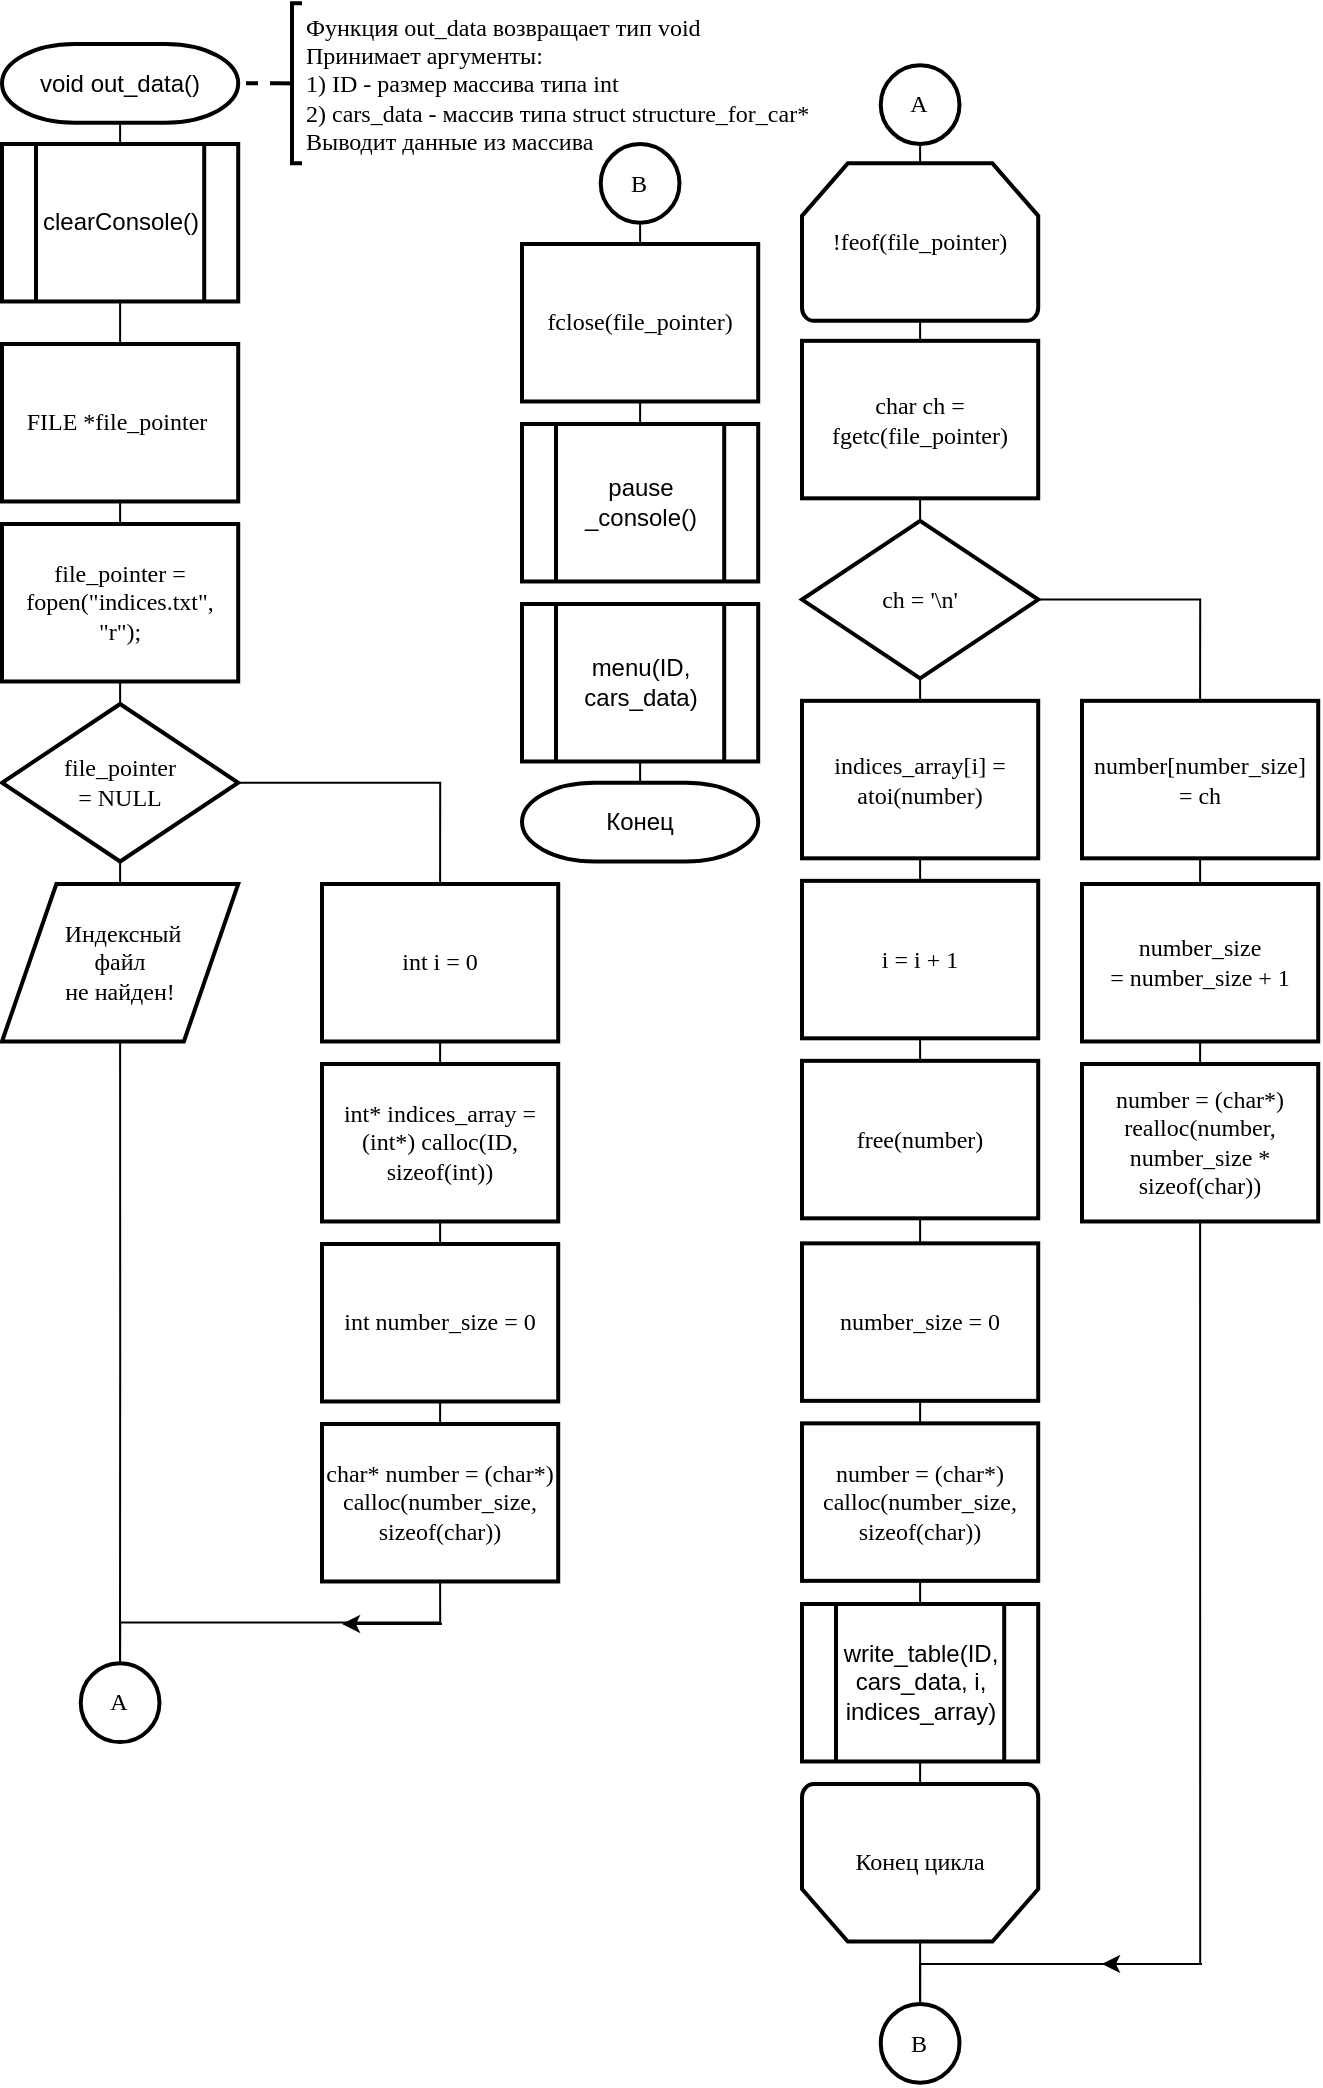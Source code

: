 <mxfile version="13.0.3" type="device"><diagram id="lzNbrWJd5hkWTqnXvwDQ" name="Страница 1"><mxGraphModel dx="852" dy="494" grid="1" gridSize="10" guides="1" tooltips="1" connect="1" arrows="1" fold="1" page="1" pageScale="1" pageWidth="827" pageHeight="1169" math="0" shadow="0"><root><mxCell id="0"/><mxCell id="1" parent="0"/><mxCell id="Xa7h6adleTNgIQKHYys--44" style="edgeStyle=orthogonalEdgeStyle;rounded=0;orthogonalLoop=1;jettySize=auto;html=1;exitX=0.5;exitY=1;exitDx=0;exitDy=0;exitPerimeter=0;entryX=0.5;entryY=0;entryDx=0;entryDy=0;endArrow=none;endFill=0;fontFamily=Times New Roman;" edge="1" parent="1" source="Xa7h6adleTNgIQKHYys--1" target="Xa7h6adleTNgIQKHYys--5"><mxGeometry relative="1" as="geometry"/></mxCell><mxCell id="Xa7h6adleTNgIQKHYys--1" value="void out_data()" style="strokeWidth=2;html=1;shape=mxgraph.flowchart.terminator;whiteSpace=wrap;" vertex="1" parent="1"><mxGeometry x="130" y="80" width="118.11" height="39.37" as="geometry"/></mxCell><mxCell id="Xa7h6adleTNgIQKHYys--71" style="edgeStyle=orthogonalEdgeStyle;rounded=0;orthogonalLoop=1;jettySize=auto;html=1;exitX=0;exitY=0.5;exitDx=0;exitDy=0;exitPerimeter=0;entryX=1;entryY=0.5;entryDx=0;entryDy=0;entryPerimeter=0;endArrow=none;endFill=0;fontFamily=Times New Roman;strokeWidth=2;dashed=1;" edge="1" parent="1" source="Xa7h6adleTNgIQKHYys--4" target="Xa7h6adleTNgIQKHYys--1"><mxGeometry relative="1" as="geometry"/></mxCell><mxCell id="Xa7h6adleTNgIQKHYys--4" value="&lt;div&gt;&lt;font face=&quot;Times New Roman&quot;&gt;Функция out_data возвращает тип void&lt;/font&gt;&lt;/div&gt;&lt;div&gt;&lt;font face=&quot;Times New Roman&quot;&gt;Принимает аргументы:&lt;/font&gt;&lt;/div&gt;&lt;div&gt;&lt;font face=&quot;Times New Roman&quot;&gt;1) ID - размер массива типа int&lt;/font&gt;&lt;/div&gt;&lt;div&gt;&lt;font face=&quot;Times New Roman&quot;&gt;2) cars_data - массив типа struct structure_for_car*&lt;/font&gt;&lt;/div&gt;&lt;div&gt;&lt;font face=&quot;Times New Roman&quot;&gt;Выводит данные из массива&lt;/font&gt;&lt;/div&gt;" style="strokeWidth=2;html=1;shape=mxgraph.flowchart.annotation_2;align=left;labelPosition=right;pointerEvents=1;" vertex="1" parent="1"><mxGeometry x="270" y="59.68" width="10" height="80" as="geometry"/></mxCell><mxCell id="Xa7h6adleTNgIQKHYys--45" style="edgeStyle=orthogonalEdgeStyle;rounded=0;orthogonalLoop=1;jettySize=auto;html=1;exitX=0.5;exitY=1;exitDx=0;exitDy=0;entryX=0.5;entryY=0;entryDx=0;entryDy=0;endArrow=none;endFill=0;fontFamily=Times New Roman;" edge="1" parent="1" source="Xa7h6adleTNgIQKHYys--5" target="Xa7h6adleTNgIQKHYys--6"><mxGeometry relative="1" as="geometry"/></mxCell><mxCell id="Xa7h6adleTNgIQKHYys--5" value="clearConsole()" style="verticalLabelPosition=middle;verticalAlign=middle;html=1;shape=process;whiteSpace=wrap;rounded=0;size=0.14;arcSize=6;labelPosition=center;align=center;strokeWidth=2;" vertex="1" parent="1"><mxGeometry x="130" y="130" width="118.11" height="78.74" as="geometry"/></mxCell><mxCell id="Xa7h6adleTNgIQKHYys--43" style="edgeStyle=orthogonalEdgeStyle;rounded=0;orthogonalLoop=1;jettySize=auto;html=1;exitX=0.5;exitY=1;exitDx=0;exitDy=0;entryX=0.5;entryY=0;entryDx=0;entryDy=0;endArrow=none;endFill=0;fontFamily=Times New Roman;" edge="1" parent="1" source="Xa7h6adleTNgIQKHYys--6" target="Xa7h6adleTNgIQKHYys--7"><mxGeometry relative="1" as="geometry"/></mxCell><mxCell id="Xa7h6adleTNgIQKHYys--6" value="FILE *file_pointer&amp;nbsp;" style="rounded=0;whiteSpace=wrap;html=1;absoluteArcSize=1;arcSize=14;strokeWidth=2;fontFamily=Times New Roman;" vertex="1" parent="1"><mxGeometry x="130" y="230" width="118.11" height="78.74" as="geometry"/></mxCell><mxCell id="Xa7h6adleTNgIQKHYys--42" style="edgeStyle=orthogonalEdgeStyle;rounded=0;orthogonalLoop=1;jettySize=auto;html=1;exitX=0.5;exitY=1;exitDx=0;exitDy=0;entryX=0.5;entryY=0;entryDx=0;entryDy=0;entryPerimeter=0;endArrow=none;endFill=0;fontFamily=Times New Roman;" edge="1" parent="1" source="Xa7h6adleTNgIQKHYys--7" target="Xa7h6adleTNgIQKHYys--8"><mxGeometry relative="1" as="geometry"/></mxCell><mxCell id="Xa7h6adleTNgIQKHYys--7" value="file_pointer = fopen(&quot;indices.txt&quot;, &quot;r&quot;);" style="rounded=0;whiteSpace=wrap;html=1;absoluteArcSize=1;arcSize=14;strokeWidth=2;fontFamily=Times New Roman;" vertex="1" parent="1"><mxGeometry x="130" y="320" width="118.11" height="78.74" as="geometry"/></mxCell><mxCell id="Xa7h6adleTNgIQKHYys--40" style="edgeStyle=orthogonalEdgeStyle;rounded=0;orthogonalLoop=1;jettySize=auto;html=1;exitX=1;exitY=0.5;exitDx=0;exitDy=0;exitPerimeter=0;entryX=0.5;entryY=0;entryDx=0;entryDy=0;endArrow=none;endFill=0;fontFamily=Times New Roman;" edge="1" parent="1" source="Xa7h6adleTNgIQKHYys--8" target="Xa7h6adleTNgIQKHYys--10"><mxGeometry relative="1" as="geometry"/></mxCell><mxCell id="Xa7h6adleTNgIQKHYys--41" style="edgeStyle=orthogonalEdgeStyle;rounded=0;orthogonalLoop=1;jettySize=auto;html=1;exitX=0.5;exitY=1;exitDx=0;exitDy=0;exitPerimeter=0;entryX=0.5;entryY=0;entryDx=0;entryDy=0;endArrow=none;endFill=0;fontFamily=Times New Roman;" edge="1" parent="1" source="Xa7h6adleTNgIQKHYys--8" target="Xa7h6adleTNgIQKHYys--9"><mxGeometry relative="1" as="geometry"/></mxCell><mxCell id="Xa7h6adleTNgIQKHYys--8" value="file_pointer&lt;br&gt;= NULL" style="strokeWidth=2;html=1;shape=mxgraph.flowchart.decision;whiteSpace=wrap;rounded=0;fontFamily=Times New Roman;" vertex="1" parent="1"><mxGeometry x="130" y="410" width="118.11" height="78.74" as="geometry"/></mxCell><mxCell id="Xa7h6adleTNgIQKHYys--57" style="edgeStyle=orthogonalEdgeStyle;rounded=0;orthogonalLoop=1;jettySize=auto;html=1;exitX=0.5;exitY=1;exitDx=0;exitDy=0;endArrow=none;endFill=0;fontFamily=Times New Roman;" edge="1" parent="1" source="Xa7h6adleTNgIQKHYys--9"><mxGeometry relative="1" as="geometry"><mxPoint x="189" y="890" as="targetPoint"/></mxGeometry></mxCell><mxCell id="Xa7h6adleTNgIQKHYys--9" value="&amp;nbsp;Индексный&lt;br&gt;файл&lt;br&gt;не найден!" style="shape=parallelogram;html=1;strokeWidth=2;perimeter=parallelogramPerimeter;whiteSpace=wrap;rounded=0;arcSize=12;size=0.23;fontFamily=Times New Roman;" vertex="1" parent="1"><mxGeometry x="130" y="500" width="118.11" height="78.74" as="geometry"/></mxCell><mxCell id="Xa7h6adleTNgIQKHYys--46" style="edgeStyle=orthogonalEdgeStyle;rounded=0;orthogonalLoop=1;jettySize=auto;html=1;exitX=0.5;exitY=1;exitDx=0;exitDy=0;entryX=0.5;entryY=0;entryDx=0;entryDy=0;endArrow=none;endFill=0;fontFamily=Times New Roman;" edge="1" parent="1" source="Xa7h6adleTNgIQKHYys--10" target="Xa7h6adleTNgIQKHYys--11"><mxGeometry relative="1" as="geometry"/></mxCell><mxCell id="Xa7h6adleTNgIQKHYys--10" value="int i = 0" style="rounded=0;whiteSpace=wrap;html=1;absoluteArcSize=1;arcSize=14;strokeWidth=2;fontFamily=Times New Roman;" vertex="1" parent="1"><mxGeometry x="290" y="500" width="118.11" height="78.74" as="geometry"/></mxCell><mxCell id="Xa7h6adleTNgIQKHYys--47" style="edgeStyle=orthogonalEdgeStyle;rounded=0;orthogonalLoop=1;jettySize=auto;html=1;exitX=0.5;exitY=1;exitDx=0;exitDy=0;entryX=0.5;entryY=0;entryDx=0;entryDy=0;endArrow=none;endFill=0;fontFamily=Times New Roman;" edge="1" parent="1" source="Xa7h6adleTNgIQKHYys--11" target="Xa7h6adleTNgIQKHYys--12"><mxGeometry relative="1" as="geometry"/></mxCell><mxCell id="Xa7h6adleTNgIQKHYys--11" value="int* indices_array = (int*) calloc(ID, sizeof(int))" style="rounded=0;whiteSpace=wrap;html=1;absoluteArcSize=1;arcSize=14;strokeWidth=2;fontFamily=Times New Roman;" vertex="1" parent="1"><mxGeometry x="290" y="590" width="118.11" height="78.74" as="geometry"/></mxCell><mxCell id="Xa7h6adleTNgIQKHYys--48" style="edgeStyle=orthogonalEdgeStyle;rounded=0;orthogonalLoop=1;jettySize=auto;html=1;exitX=0.5;exitY=1;exitDx=0;exitDy=0;entryX=0.5;entryY=0;entryDx=0;entryDy=0;endArrow=none;endFill=0;fontFamily=Times New Roman;" edge="1" parent="1" source="Xa7h6adleTNgIQKHYys--12" target="Xa7h6adleTNgIQKHYys--13"><mxGeometry relative="1" as="geometry"/></mxCell><mxCell id="Xa7h6adleTNgIQKHYys--12" value="int number_size = 0" style="rounded=0;whiteSpace=wrap;html=1;absoluteArcSize=1;arcSize=14;strokeWidth=2;fontFamily=Times New Roman;" vertex="1" parent="1"><mxGeometry x="290" y="680" width="118.11" height="78.74" as="geometry"/></mxCell><mxCell id="Xa7h6adleTNgIQKHYys--56" style="edgeStyle=orthogonalEdgeStyle;rounded=0;orthogonalLoop=1;jettySize=auto;html=1;exitX=0.5;exitY=1;exitDx=0;exitDy=0;entryX=0.5;entryY=0;entryDx=0;entryDy=0;entryPerimeter=0;endArrow=none;endFill=0;fontFamily=Times New Roman;" edge="1" parent="1" source="Xa7h6adleTNgIQKHYys--13" target="Xa7h6adleTNgIQKHYys--53"><mxGeometry relative="1" as="geometry"/></mxCell><mxCell id="Xa7h6adleTNgIQKHYys--13" value="char* number = (char*) calloc(number_size, sizeof(char))" style="rounded=0;whiteSpace=wrap;html=1;absoluteArcSize=1;arcSize=14;strokeWidth=2;fontFamily=Times New Roman;" vertex="1" parent="1"><mxGeometry x="290" y="770" width="118.11" height="78.74" as="geometry"/></mxCell><mxCell id="Xa7h6adleTNgIQKHYys--28" style="edgeStyle=orthogonalEdgeStyle;rounded=0;orthogonalLoop=1;jettySize=auto;html=1;exitX=0.5;exitY=1;exitDx=0;exitDy=0;exitPerimeter=0;entryX=0.5;entryY=0;entryDx=0;entryDy=0;fontFamily=Times New Roman;endArrow=none;endFill=0;" edge="1" parent="1" source="Xa7h6adleTNgIQKHYys--14" target="Xa7h6adleTNgIQKHYys--15"><mxGeometry relative="1" as="geometry"/></mxCell><mxCell id="Xa7h6adleTNgIQKHYys--14" value="!feof(file_pointer)" style="strokeWidth=2;html=1;shape=mxgraph.flowchart.loop_limit;whiteSpace=wrap;rounded=0;fontFamily=Times New Roman;" vertex="1" parent="1"><mxGeometry x="530" y="139.68" width="118.11" height="78.74" as="geometry"/></mxCell><mxCell id="Xa7h6adleTNgIQKHYys--29" style="edgeStyle=orthogonalEdgeStyle;rounded=0;orthogonalLoop=1;jettySize=auto;html=1;exitX=0.5;exitY=1;exitDx=0;exitDy=0;entryX=0.5;entryY=0;entryDx=0;entryDy=0;entryPerimeter=0;endArrow=none;endFill=0;fontFamily=Times New Roman;" edge="1" parent="1" source="Xa7h6adleTNgIQKHYys--15" target="Xa7h6adleTNgIQKHYys--16"><mxGeometry relative="1" as="geometry"/></mxCell><mxCell id="Xa7h6adleTNgIQKHYys--15" value="char ch = fgetc(file_pointer)" style="rounded=0;whiteSpace=wrap;html=1;absoluteArcSize=1;arcSize=14;strokeWidth=2;fontFamily=Times New Roman;" vertex="1" parent="1"><mxGeometry x="530" y="228.42" width="118.11" height="78.74" as="geometry"/></mxCell><mxCell id="Xa7h6adleTNgIQKHYys--30" style="edgeStyle=orthogonalEdgeStyle;rounded=0;orthogonalLoop=1;jettySize=auto;html=1;exitX=1;exitY=0.5;exitDx=0;exitDy=0;exitPerimeter=0;entryX=0.5;entryY=0;entryDx=0;entryDy=0;endArrow=none;endFill=0;fontFamily=Times New Roman;" edge="1" parent="1" source="Xa7h6adleTNgIQKHYys--16" target="Xa7h6adleTNgIQKHYys--22"><mxGeometry relative="1" as="geometry"/></mxCell><mxCell id="Xa7h6adleTNgIQKHYys--31" style="edgeStyle=orthogonalEdgeStyle;rounded=0;orthogonalLoop=1;jettySize=auto;html=1;exitX=0.5;exitY=1;exitDx=0;exitDy=0;exitPerimeter=0;entryX=0.5;entryY=0;entryDx=0;entryDy=0;endArrow=none;endFill=0;fontFamily=Times New Roman;" edge="1" parent="1" source="Xa7h6adleTNgIQKHYys--16" target="Xa7h6adleTNgIQKHYys--17"><mxGeometry relative="1" as="geometry"/></mxCell><mxCell id="Xa7h6adleTNgIQKHYys--16" value="ch = '\n'" style="strokeWidth=2;html=1;shape=mxgraph.flowchart.decision;whiteSpace=wrap;rounded=0;fontFamily=Times New Roman;" vertex="1" parent="1"><mxGeometry x="530" y="318.42" width="118.11" height="78.74" as="geometry"/></mxCell><mxCell id="Xa7h6adleTNgIQKHYys--32" style="edgeStyle=orthogonalEdgeStyle;rounded=0;orthogonalLoop=1;jettySize=auto;html=1;exitX=0.5;exitY=1;exitDx=0;exitDy=0;entryX=0.5;entryY=0;entryDx=0;entryDy=0;endArrow=none;endFill=0;fontFamily=Times New Roman;" edge="1" parent="1" source="Xa7h6adleTNgIQKHYys--17" target="Xa7h6adleTNgIQKHYys--18"><mxGeometry relative="1" as="geometry"/></mxCell><mxCell id="Xa7h6adleTNgIQKHYys--17" value="indices_array[i] = atoi(number)" style="rounded=0;whiteSpace=wrap;html=1;absoluteArcSize=1;arcSize=14;strokeWidth=2;fontFamily=Times New Roman;" vertex="1" parent="1"><mxGeometry x="530" y="408.42" width="118.11" height="78.74" as="geometry"/></mxCell><mxCell id="Xa7h6adleTNgIQKHYys--34" style="edgeStyle=orthogonalEdgeStyle;rounded=0;orthogonalLoop=1;jettySize=auto;html=1;exitX=0.5;exitY=1;exitDx=0;exitDy=0;entryX=0.5;entryY=0;entryDx=0;entryDy=0;endArrow=none;endFill=0;fontFamily=Times New Roman;" edge="1" parent="1" source="Xa7h6adleTNgIQKHYys--18" target="Xa7h6adleTNgIQKHYys--19"><mxGeometry relative="1" as="geometry"/></mxCell><mxCell id="Xa7h6adleTNgIQKHYys--18" value="i = i + 1" style="rounded=0;whiteSpace=wrap;html=1;absoluteArcSize=1;arcSize=14;strokeWidth=2;fontFamily=Times New Roman;" vertex="1" parent="1"><mxGeometry x="530" y="498.42" width="118.11" height="78.74" as="geometry"/></mxCell><mxCell id="Xa7h6adleTNgIQKHYys--36" style="edgeStyle=orthogonalEdgeStyle;rounded=0;orthogonalLoop=1;jettySize=auto;html=1;exitX=0.5;exitY=1;exitDx=0;exitDy=0;entryX=0.5;entryY=0;entryDx=0;entryDy=0;endArrow=none;endFill=0;fontFamily=Times New Roman;" edge="1" parent="1" source="Xa7h6adleTNgIQKHYys--19" target="Xa7h6adleTNgIQKHYys--20"><mxGeometry relative="1" as="geometry"/></mxCell><mxCell id="Xa7h6adleTNgIQKHYys--19" value="free(number)" style="rounded=0;whiteSpace=wrap;html=1;absoluteArcSize=1;arcSize=14;strokeWidth=2;fontFamily=Times New Roman;" vertex="1" parent="1"><mxGeometry x="530" y="588.42" width="118.11" height="78.74" as="geometry"/></mxCell><mxCell id="Xa7h6adleTNgIQKHYys--37" style="edgeStyle=orthogonalEdgeStyle;rounded=0;orthogonalLoop=1;jettySize=auto;html=1;exitX=0.5;exitY=1;exitDx=0;exitDy=0;entryX=0.5;entryY=0;entryDx=0;entryDy=0;endArrow=none;endFill=0;fontFamily=Times New Roman;" edge="1" parent="1" source="Xa7h6adleTNgIQKHYys--20" target="Xa7h6adleTNgIQKHYys--21"><mxGeometry relative="1" as="geometry"/></mxCell><mxCell id="Xa7h6adleTNgIQKHYys--20" value="number_size = 0" style="rounded=0;whiteSpace=wrap;html=1;absoluteArcSize=1;arcSize=14;strokeWidth=2;fontFamily=Times New Roman;" vertex="1" parent="1"><mxGeometry x="530" y="679.68" width="118.11" height="78.74" as="geometry"/></mxCell><mxCell id="Xa7h6adleTNgIQKHYys--64" style="edgeStyle=orthogonalEdgeStyle;rounded=0;orthogonalLoop=1;jettySize=auto;html=1;exitX=0.5;exitY=1;exitDx=0;exitDy=0;entryX=0.5;entryY=0;entryDx=0;entryDy=0;endArrow=none;endFill=0;fontFamily=Times New Roman;" edge="1" parent="1" source="Xa7h6adleTNgIQKHYys--21" target="Xa7h6adleTNgIQKHYys--60"><mxGeometry relative="1" as="geometry"/></mxCell><mxCell id="Xa7h6adleTNgIQKHYys--21" value="number = (char*) calloc(number_size, sizeof(char))" style="rounded=0;whiteSpace=wrap;html=1;absoluteArcSize=1;arcSize=14;strokeWidth=2;fontFamily=Times New Roman;" vertex="1" parent="1"><mxGeometry x="530" y="769.68" width="118.11" height="78.74" as="geometry"/></mxCell><mxCell id="Xa7h6adleTNgIQKHYys--33" style="edgeStyle=orthogonalEdgeStyle;rounded=0;orthogonalLoop=1;jettySize=auto;html=1;exitX=0.5;exitY=1;exitDx=0;exitDy=0;entryX=0.5;entryY=0;entryDx=0;entryDy=0;endArrow=none;endFill=0;fontFamily=Times New Roman;" edge="1" parent="1" source="Xa7h6adleTNgIQKHYys--22" target="Xa7h6adleTNgIQKHYys--23"><mxGeometry relative="1" as="geometry"/></mxCell><mxCell id="Xa7h6adleTNgIQKHYys--22" value="number[number_size] &lt;br&gt;= ch" style="rounded=0;whiteSpace=wrap;html=1;absoluteArcSize=1;arcSize=14;strokeWidth=2;fontFamily=Times New Roman;" vertex="1" parent="1"><mxGeometry x="670" y="408.42" width="118.11" height="78.74" as="geometry"/></mxCell><mxCell id="Xa7h6adleTNgIQKHYys--35" style="edgeStyle=orthogonalEdgeStyle;rounded=0;orthogonalLoop=1;jettySize=auto;html=1;exitX=0.5;exitY=1;exitDx=0;exitDy=0;entryX=0.5;entryY=0;entryDx=0;entryDy=0;endArrow=none;endFill=0;fontFamily=Times New Roman;" edge="1" parent="1" source="Xa7h6adleTNgIQKHYys--23" target="Xa7h6adleTNgIQKHYys--24"><mxGeometry relative="1" as="geometry"/></mxCell><mxCell id="Xa7h6adleTNgIQKHYys--23" value="number_size &lt;br&gt;=&amp;nbsp;number_size + 1" style="rounded=0;whiteSpace=wrap;html=1;absoluteArcSize=1;arcSize=14;strokeWidth=2;fontFamily=Times New Roman;" vertex="1" parent="1"><mxGeometry x="670" y="500" width="118.11" height="78.74" as="geometry"/></mxCell><mxCell id="Xa7h6adleTNgIQKHYys--66" style="edgeStyle=orthogonalEdgeStyle;rounded=0;orthogonalLoop=1;jettySize=auto;html=1;exitX=0.5;exitY=1;exitDx=0;exitDy=0;entryX=0.5;entryY=0;entryDx=0;entryDy=0;entryPerimeter=0;endArrow=none;endFill=0;fontFamily=Times New Roman;" edge="1" parent="1" source="Xa7h6adleTNgIQKHYys--24" target="Xa7h6adleTNgIQKHYys--54"><mxGeometry relative="1" as="geometry"><Array as="points"><mxPoint x="729" y="1040"/><mxPoint x="589" y="1040"/></Array></mxGeometry></mxCell><mxCell id="Xa7h6adleTNgIQKHYys--24" value="number = (char*) realloc(number, number_size * sizeof(char))" style="rounded=0;whiteSpace=wrap;html=1;absoluteArcSize=1;arcSize=14;strokeWidth=2;fontFamily=Times New Roman;" vertex="1" parent="1"><mxGeometry x="670" y="590" width="118.11" height="78.74" as="geometry"/></mxCell><mxCell id="Xa7h6adleTNgIQKHYys--50" style="edgeStyle=orthogonalEdgeStyle;rounded=0;orthogonalLoop=1;jettySize=auto;html=1;exitX=0.5;exitY=1;exitDx=0;exitDy=0;entryX=0.5;entryY=0;entryDx=0;entryDy=0;entryPerimeter=0;endArrow=none;endFill=0;fontFamily=Times New Roman;" edge="1" parent="1" source="Xa7h6adleTNgIQKHYys--25" target="Xa7h6adleTNgIQKHYys--49"><mxGeometry relative="1" as="geometry"/></mxCell><mxCell id="Xa7h6adleTNgIQKHYys--25" value="menu(ID, cars_data)" style="verticalLabelPosition=middle;verticalAlign=middle;html=1;shape=process;whiteSpace=wrap;rounded=0;size=0.14;arcSize=6;labelPosition=center;align=center;strokeWidth=2;" vertex="1" parent="1"><mxGeometry x="390" y="360" width="118.11" height="78.74" as="geometry"/></mxCell><mxCell id="Xa7h6adleTNgIQKHYys--55" style="edgeStyle=orthogonalEdgeStyle;rounded=0;orthogonalLoop=1;jettySize=auto;html=1;exitX=0.5;exitY=0;exitDx=0;exitDy=0;exitPerimeter=0;entryX=0.5;entryY=0;entryDx=0;entryDy=0;entryPerimeter=0;endArrow=none;endFill=0;fontFamily=Times New Roman;" edge="1" parent="1" source="Xa7h6adleTNgIQKHYys--26" target="Xa7h6adleTNgIQKHYys--54"><mxGeometry relative="1" as="geometry"/></mxCell><mxCell id="Xa7h6adleTNgIQKHYys--26" value="Конец цикла" style="strokeWidth=2;html=1;shape=mxgraph.flowchart.loop_limit;whiteSpace=wrap;rounded=0;fontFamily=Times New Roman;flipV=1;" vertex="1" parent="1"><mxGeometry x="530" y="950" width="118.11" height="78.74" as="geometry"/></mxCell><mxCell id="Xa7h6adleTNgIQKHYys--49" value="Конец" style="strokeWidth=2;html=1;shape=mxgraph.flowchart.terminator;whiteSpace=wrap;" vertex="1" parent="1"><mxGeometry x="390" y="449.37" width="118.11" height="39.37" as="geometry"/></mxCell><mxCell id="Xa7h6adleTNgIQKHYys--59" style="edgeStyle=orthogonalEdgeStyle;rounded=0;orthogonalLoop=1;jettySize=auto;html=1;exitX=0.5;exitY=1;exitDx=0;exitDy=0;exitPerimeter=0;entryX=0.5;entryY=0;entryDx=0;entryDy=0;entryPerimeter=0;endArrow=none;endFill=0;fontFamily=Times New Roman;" edge="1" parent="1" source="Xa7h6adleTNgIQKHYys--51" target="Xa7h6adleTNgIQKHYys--14"><mxGeometry relative="1" as="geometry"/></mxCell><mxCell id="Xa7h6adleTNgIQKHYys--51" value="A" style="strokeWidth=2;html=1;shape=mxgraph.flowchart.start_2;whiteSpace=wrap;rounded=0;fontFamily=Times New Roman;" vertex="1" parent="1"><mxGeometry x="569.37" y="90.63" width="39.37" height="39.37" as="geometry"/></mxCell><mxCell id="Xa7h6adleTNgIQKHYys--70" style="edgeStyle=orthogonalEdgeStyle;rounded=0;orthogonalLoop=1;jettySize=auto;html=1;exitX=0.5;exitY=1;exitDx=0;exitDy=0;exitPerimeter=0;entryX=0.5;entryY=0;entryDx=0;entryDy=0;endArrow=none;endFill=0;fontFamily=Times New Roman;" edge="1" parent="1" source="Xa7h6adleTNgIQKHYys--52" target="Xa7h6adleTNgIQKHYys--68"><mxGeometry relative="1" as="geometry"/></mxCell><mxCell id="Xa7h6adleTNgIQKHYys--52" value="B" style="strokeWidth=2;html=1;shape=mxgraph.flowchart.start_2;whiteSpace=wrap;rounded=0;fontFamily=Times New Roman;" vertex="1" parent="1"><mxGeometry x="429.37" y="130" width="39.37" height="39.37" as="geometry"/></mxCell><mxCell id="Xa7h6adleTNgIQKHYys--53" value="A" style="strokeWidth=2;html=1;shape=mxgraph.flowchart.start_2;whiteSpace=wrap;rounded=0;fontFamily=Times New Roman;" vertex="1" parent="1"><mxGeometry x="169.37" y="889.68" width="39.37" height="39.37" as="geometry"/></mxCell><mxCell id="Xa7h6adleTNgIQKHYys--54" value="B" style="strokeWidth=2;html=1;shape=mxgraph.flowchart.start_2;whiteSpace=wrap;rounded=0;fontFamily=Times New Roman;" vertex="1" parent="1"><mxGeometry x="569.37" y="1060" width="39.37" height="39.37" as="geometry"/></mxCell><mxCell id="Xa7h6adleTNgIQKHYys--65" style="edgeStyle=orthogonalEdgeStyle;rounded=0;orthogonalLoop=1;jettySize=auto;html=1;exitX=0.5;exitY=1;exitDx=0;exitDy=0;entryX=0.5;entryY=1;entryDx=0;entryDy=0;entryPerimeter=0;endArrow=none;endFill=0;fontFamily=Times New Roman;" edge="1" parent="1" source="Xa7h6adleTNgIQKHYys--60" target="Xa7h6adleTNgIQKHYys--26"><mxGeometry relative="1" as="geometry"/></mxCell><mxCell id="Xa7h6adleTNgIQKHYys--60" value="write_table(ID, cars_data, i, indices_array)" style="verticalLabelPosition=middle;verticalAlign=middle;html=1;shape=process;whiteSpace=wrap;rounded=0;size=0.14;arcSize=6;labelPosition=center;align=center;strokeWidth=2;" vertex="1" parent="1"><mxGeometry x="530" y="860" width="118.11" height="78.74" as="geometry"/></mxCell><mxCell id="Xa7h6adleTNgIQKHYys--67" value="pause&lt;br&gt;_console()" style="verticalLabelPosition=middle;verticalAlign=middle;html=1;shape=process;whiteSpace=wrap;rounded=0;size=0.14;arcSize=6;labelPosition=center;align=center;strokeWidth=2;" vertex="1" parent="1"><mxGeometry x="390" y="270" width="118.11" height="78.74" as="geometry"/></mxCell><mxCell id="Xa7h6adleTNgIQKHYys--69" style="edgeStyle=orthogonalEdgeStyle;rounded=0;orthogonalLoop=1;jettySize=auto;html=1;exitX=0.5;exitY=1;exitDx=0;exitDy=0;entryX=0.5;entryY=0;entryDx=0;entryDy=0;endArrow=none;endFill=0;fontFamily=Times New Roman;" edge="1" parent="1" source="Xa7h6adleTNgIQKHYys--68" target="Xa7h6adleTNgIQKHYys--67"><mxGeometry relative="1" as="geometry"/></mxCell><mxCell id="Xa7h6adleTNgIQKHYys--68" value="fclose(file_pointer)" style="rounded=0;whiteSpace=wrap;html=1;absoluteArcSize=1;arcSize=14;strokeWidth=2;fontFamily=Times New Roman;" vertex="1" parent="1"><mxGeometry x="390" y="180" width="118.11" height="78.74" as="geometry"/></mxCell><mxCell id="Xa7h6adleTNgIQKHYys--73" value="" style="endArrow=classic;html=1;strokeWidth=1;fontFamily=Times New Roman;" edge="1" parent="1"><mxGeometry width="50" height="50" relative="1" as="geometry"><mxPoint x="730" y="1040" as="sourcePoint"/><mxPoint x="680" y="1040" as="targetPoint"/></mxGeometry></mxCell><mxCell id="Xa7h6adleTNgIQKHYys--74" value="" style="endArrow=classic;html=1;strokeWidth=1;fontFamily=Times New Roman;" edge="1" parent="1"><mxGeometry width="50" height="50" relative="1" as="geometry"><mxPoint x="350" y="870" as="sourcePoint"/><mxPoint x="300" y="870" as="targetPoint"/></mxGeometry></mxCell></root></mxGraphModel></diagram></mxfile>
